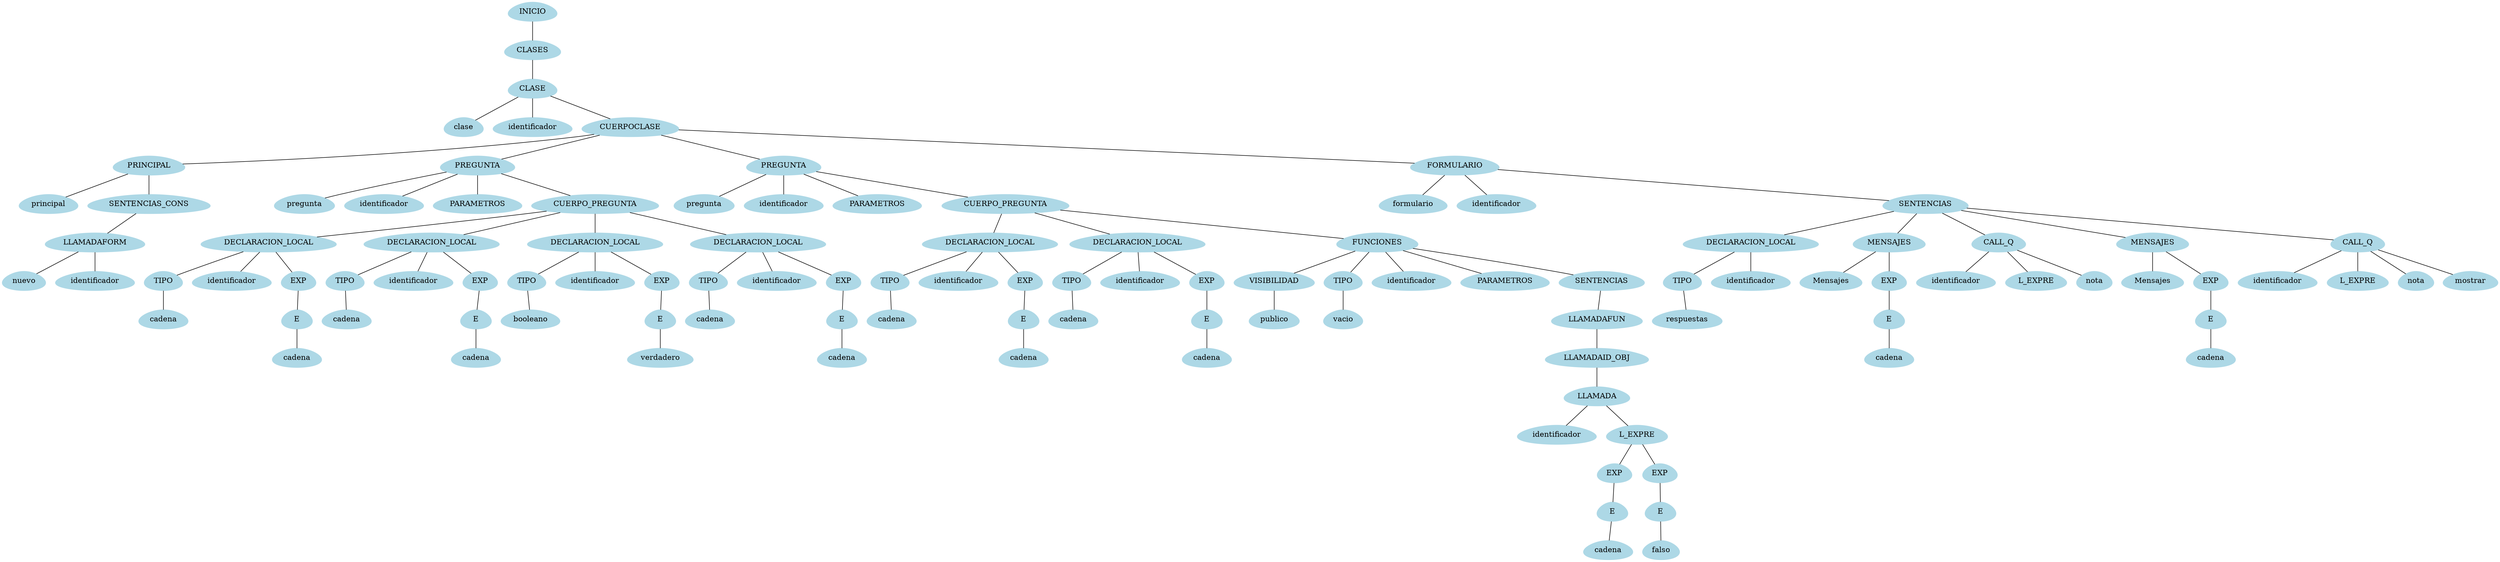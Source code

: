 Graph G {node [shape = egg];node0[label = "INICIO", style = filled, color = lightblue];
node1[label = "CLASES", style = filled, color = lightblue];
node2[label = "CLASE", style = filled, color = lightblue];
node3[label = "clase", style = filled, color = lightblue];
node4[label = "identificador", style = filled, color = lightblue];
node5[label = "CUERPOCLASE", style = filled, color = lightblue];
node6[label = "PRINCIPAL", style = filled, color = lightblue];
node7[label = "principal", style = filled, color = lightblue];
node8[label = "SENTENCIAS_CONS", style = filled, color = lightblue];
node9[label = "LLAMADAFORM", style = filled, color = lightblue];
node10[label = "nuevo", style = filled, color = lightblue];
node11[label = "identificador", style = filled, color = lightblue];
node12[label = "PREGUNTA", style = filled, color = lightblue];
node13[label = "pregunta", style = filled, color = lightblue];
node14[label = "identificador", style = filled, color = lightblue];
node15[label = "PARAMETROS", style = filled, color = lightblue];
node16[label = "CUERPO_PREGUNTA", style = filled, color = lightblue];
node17[label = "DECLARACION_LOCAL", style = filled, color = lightblue];
node18[label = "TIPO", style = filled, color = lightblue];
node19[label = "cadena", style = filled, color = lightblue];
node20[label = "identificador", style = filled, color = lightblue];
node21[label = "EXP", style = filled, color = lightblue];
node22[label = "E", style = filled, color = lightblue];
node23[label = "cadena", style = filled, color = lightblue];
node24[label = "DECLARACION_LOCAL", style = filled, color = lightblue];
node25[label = "TIPO", style = filled, color = lightblue];
node26[label = "cadena", style = filled, color = lightblue];
node27[label = "identificador", style = filled, color = lightblue];
node28[label = "EXP", style = filled, color = lightblue];
node29[label = "E", style = filled, color = lightblue];
node30[label = "cadena", style = filled, color = lightblue];
node31[label = "DECLARACION_LOCAL", style = filled, color = lightblue];
node32[label = "TIPO", style = filled, color = lightblue];
node33[label = "booleano", style = filled, color = lightblue];
node34[label = "identificador", style = filled, color = lightblue];
node35[label = "EXP", style = filled, color = lightblue];
node36[label = "E", style = filled, color = lightblue];
node37[label = "verdadero", style = filled, color = lightblue];
node38[label = "DECLARACION_LOCAL", style = filled, color = lightblue];
node39[label = "TIPO", style = filled, color = lightblue];
node40[label = "cadena", style = filled, color = lightblue];
node41[label = "identificador", style = filled, color = lightblue];
node42[label = "EXP", style = filled, color = lightblue];
node43[label = "E", style = filled, color = lightblue];
node44[label = "cadena", style = filled, color = lightblue];
node45[label = "PREGUNTA", style = filled, color = lightblue];
node46[label = "pregunta", style = filled, color = lightblue];
node47[label = "identificador", style = filled, color = lightblue];
node48[label = "PARAMETROS", style = filled, color = lightblue];
node49[label = "CUERPO_PREGUNTA", style = filled, color = lightblue];
node50[label = "DECLARACION_LOCAL", style = filled, color = lightblue];
node51[label = "TIPO", style = filled, color = lightblue];
node52[label = "cadena", style = filled, color = lightblue];
node53[label = "identificador", style = filled, color = lightblue];
node54[label = "EXP", style = filled, color = lightblue];
node55[label = "E", style = filled, color = lightblue];
node56[label = "cadena", style = filled, color = lightblue];
node57[label = "DECLARACION_LOCAL", style = filled, color = lightblue];
node58[label = "TIPO", style = filled, color = lightblue];
node59[label = "cadena", style = filled, color = lightblue];
node60[label = "identificador", style = filled, color = lightblue];
node61[label = "EXP", style = filled, color = lightblue];
node62[label = "E", style = filled, color = lightblue];
node63[label = "cadena", style = filled, color = lightblue];
node64[label = "FUNCIONES", style = filled, color = lightblue];
node65[label = "VISIBILIDAD", style = filled, color = lightblue];
node66[label = "publico", style = filled, color = lightblue];
node67[label = "TIPO", style = filled, color = lightblue];
node68[label = "vacio", style = filled, color = lightblue];
node69[label = "identificador", style = filled, color = lightblue];
node70[label = "PARAMETROS", style = filled, color = lightblue];
node71[label = "SENTENCIAS", style = filled, color = lightblue];
node72[label = "LLAMADAFUN", style = filled, color = lightblue];
node73[label = "LLAMADAID_OBJ", style = filled, color = lightblue];
node74[label = "LLAMADA", style = filled, color = lightblue];
node75[label = "identificador", style = filled, color = lightblue];
node76[label = "L_EXPRE", style = filled, color = lightblue];
node77[label = "EXP", style = filled, color = lightblue];
node78[label = "E", style = filled, color = lightblue];
node79[label = "cadena", style = filled, color = lightblue];
node80[label = "EXP", style = filled, color = lightblue];
node81[label = "E", style = filled, color = lightblue];
node82[label = "falso", style = filled, color = lightblue];
node83[label = "FORMULARIO", style = filled, color = lightblue];
node84[label = "formulario", style = filled, color = lightblue];
node85[label = "identificador", style = filled, color = lightblue];
node86[label = "SENTENCIAS", style = filled, color = lightblue];
node87[label = "DECLARACION_LOCAL", style = filled, color = lightblue];
node88[label = "TIPO", style = filled, color = lightblue];
node89[label = "respuestas", style = filled, color = lightblue];
node90[label = "identificador", style = filled, color = lightblue];
node91[label = "MENSAJES", style = filled, color = lightblue];
node92[label = "Mensajes", style = filled, color = lightblue];
node93[label = "EXP", style = filled, color = lightblue];
node94[label = "E", style = filled, color = lightblue];
node95[label = "cadena", style = filled, color = lightblue];
node96[label = "CALL_Q", style = filled, color = lightblue];
node97[label = "identificador", style = filled, color = lightblue];
node98[label = "L_EXPRE", style = filled, color = lightblue];
node99[label = "nota", style = filled, color = lightblue];
node100[label = "MENSAJES", style = filled, color = lightblue];
node101[label = "Mensajes", style = filled, color = lightblue];
node102[label = "EXP", style = filled, color = lightblue];
node103[label = "E", style = filled, color = lightblue];
node104[label = "cadena", style = filled, color = lightblue];
node105[label = "CALL_Q", style = filled, color = lightblue];
node106[label = "identificador", style = filled, color = lightblue];
node107[label = "L_EXPRE", style = filled, color = lightblue];
node108[label = "nota", style = filled, color = lightblue];
node109[label = "mostrar", style = filled, color = lightblue];
"node0"--"node1"
"node1"--"node2"
"node2"--"node3"
"node2"--"node4"
"node2"--"node5"
"node5"--"node6"
"node6"--"node7"
"node6"--"node8"
"node8"--"node9"
"node9"--"node10"
"node9"--"node11"
"node5"--"node12"
"node12"--"node13"
"node12"--"node14"
"node12"--"node15"
"node12"--"node16"
"node16"--"node17"
"node17"--"node18"
"node18"--"node19"
"node17"--"node20"
"node17"--"node21"
"node21"--"node22"
"node22"--"node23"
"node16"--"node24"
"node24"--"node25"
"node25"--"node26"
"node24"--"node27"
"node24"--"node28"
"node28"--"node29"
"node29"--"node30"
"node16"--"node31"
"node31"--"node32"
"node32"--"node33"
"node31"--"node34"
"node31"--"node35"
"node35"--"node36"
"node36"--"node37"
"node16"--"node38"
"node38"--"node39"
"node39"--"node40"
"node38"--"node41"
"node38"--"node42"
"node42"--"node43"
"node43"--"node44"
"node5"--"node45"
"node45"--"node46"
"node45"--"node47"
"node45"--"node48"
"node45"--"node49"
"node49"--"node50"
"node50"--"node51"
"node51"--"node52"
"node50"--"node53"
"node50"--"node54"
"node54"--"node55"
"node55"--"node56"
"node49"--"node57"
"node57"--"node58"
"node58"--"node59"
"node57"--"node60"
"node57"--"node61"
"node61"--"node62"
"node62"--"node63"
"node49"--"node64"
"node64"--"node65"
"node65"--"node66"
"node64"--"node67"
"node67"--"node68"
"node64"--"node69"
"node64"--"node70"
"node64"--"node71"
"node71"--"node72"
"node72"--"node73"
"node73"--"node74"
"node74"--"node75"
"node74"--"node76"
"node76"--"node77"
"node77"--"node78"
"node78"--"node79"
"node76"--"node80"
"node80"--"node81"
"node81"--"node82"
"node5"--"node83"
"node83"--"node84"
"node83"--"node85"
"node83"--"node86"
"node86"--"node87"
"node87"--"node88"
"node88"--"node89"
"node87"--"node90"
"node86"--"node91"
"node91"--"node92"
"node91"--"node93"
"node93"--"node94"
"node94"--"node95"
"node86"--"node96"
"node96"--"node97"
"node96"--"node98"
"node96"--"node99"
"node86"--"node100"
"node100"--"node101"
"node100"--"node102"
"node102"--"node103"
"node103"--"node104"
"node86"--"node105"
"node105"--"node106"
"node105"--"node107"
"node105"--"node108"
"node105"--"node109"
}